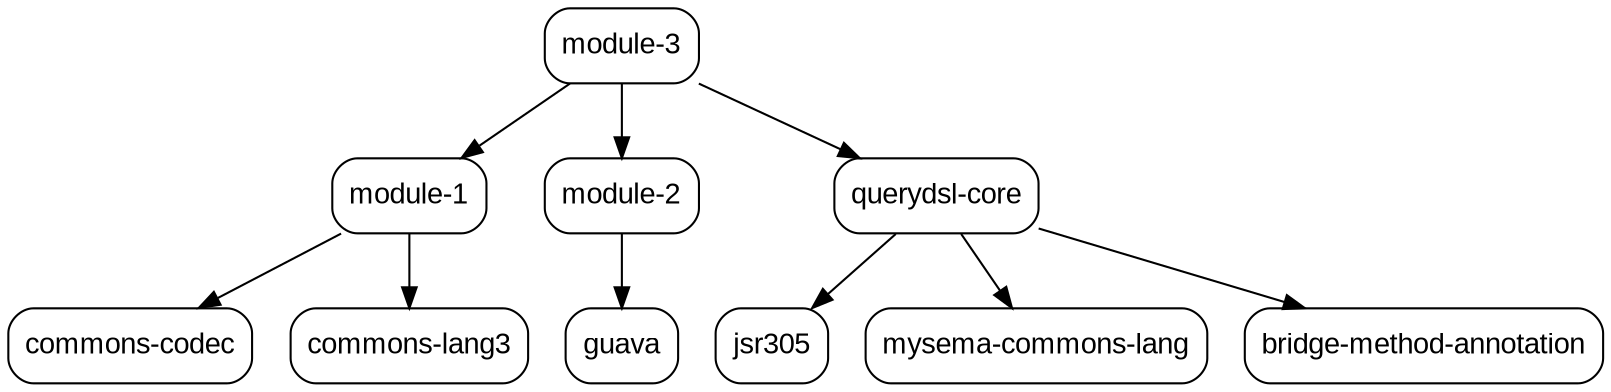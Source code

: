 digraph "module-3" {
  node [shape="box",style="rounded",fontname="Arial",fontsize="14"]
  edge [fontsize="10",fontname="Arial"]

  // Node Definitions:
  "com.github.ferstl:module-1:jar"[label=<module-1>]
  "commons-codec:commons-codec:jar"[label=<commons-codec>]
  "org.apache.commons:commons-lang3:jar"[label=<commons-lang3>]
  "com.github.ferstl:module-3:jar"[label=<module-3>]
  "com.github.ferstl:module-2:jar"[label=<module-2>]
  "com.google.guava:guava:jar"[label=<guava>]
  "com.mysema.querydsl:querydsl-core:jar"[label=<querydsl-core>]
  "com.google.code.findbugs:jsr305:jar"[label=<jsr305>]
  "com.mysema.commons:mysema-commons-lang:jar"[label=<mysema-commons-lang>]
  "com.infradna.tool:bridge-method-annotation:jar"[label=<bridge-method-annotation>]

  // Edge Definitions:
  "com.github.ferstl:module-1:jar" -> "commons-codec:commons-codec:jar"
  "com.github.ferstl:module-1:jar" -> "org.apache.commons:commons-lang3:jar"
  "com.github.ferstl:module-3:jar" -> "com.github.ferstl:module-1:jar"
  "com.github.ferstl:module-2:jar" -> "com.google.guava:guava:jar"
  "com.github.ferstl:module-3:jar" -> "com.github.ferstl:module-2:jar"
  "com.mysema.querydsl:querydsl-core:jar" -> "com.google.code.findbugs:jsr305:jar"
  "com.mysema.querydsl:querydsl-core:jar" -> "com.mysema.commons:mysema-commons-lang:jar"
  "com.mysema.querydsl:querydsl-core:jar" -> "com.infradna.tool:bridge-method-annotation:jar"
  "com.github.ferstl:module-3:jar" -> "com.mysema.querydsl:querydsl-core:jar"
}
